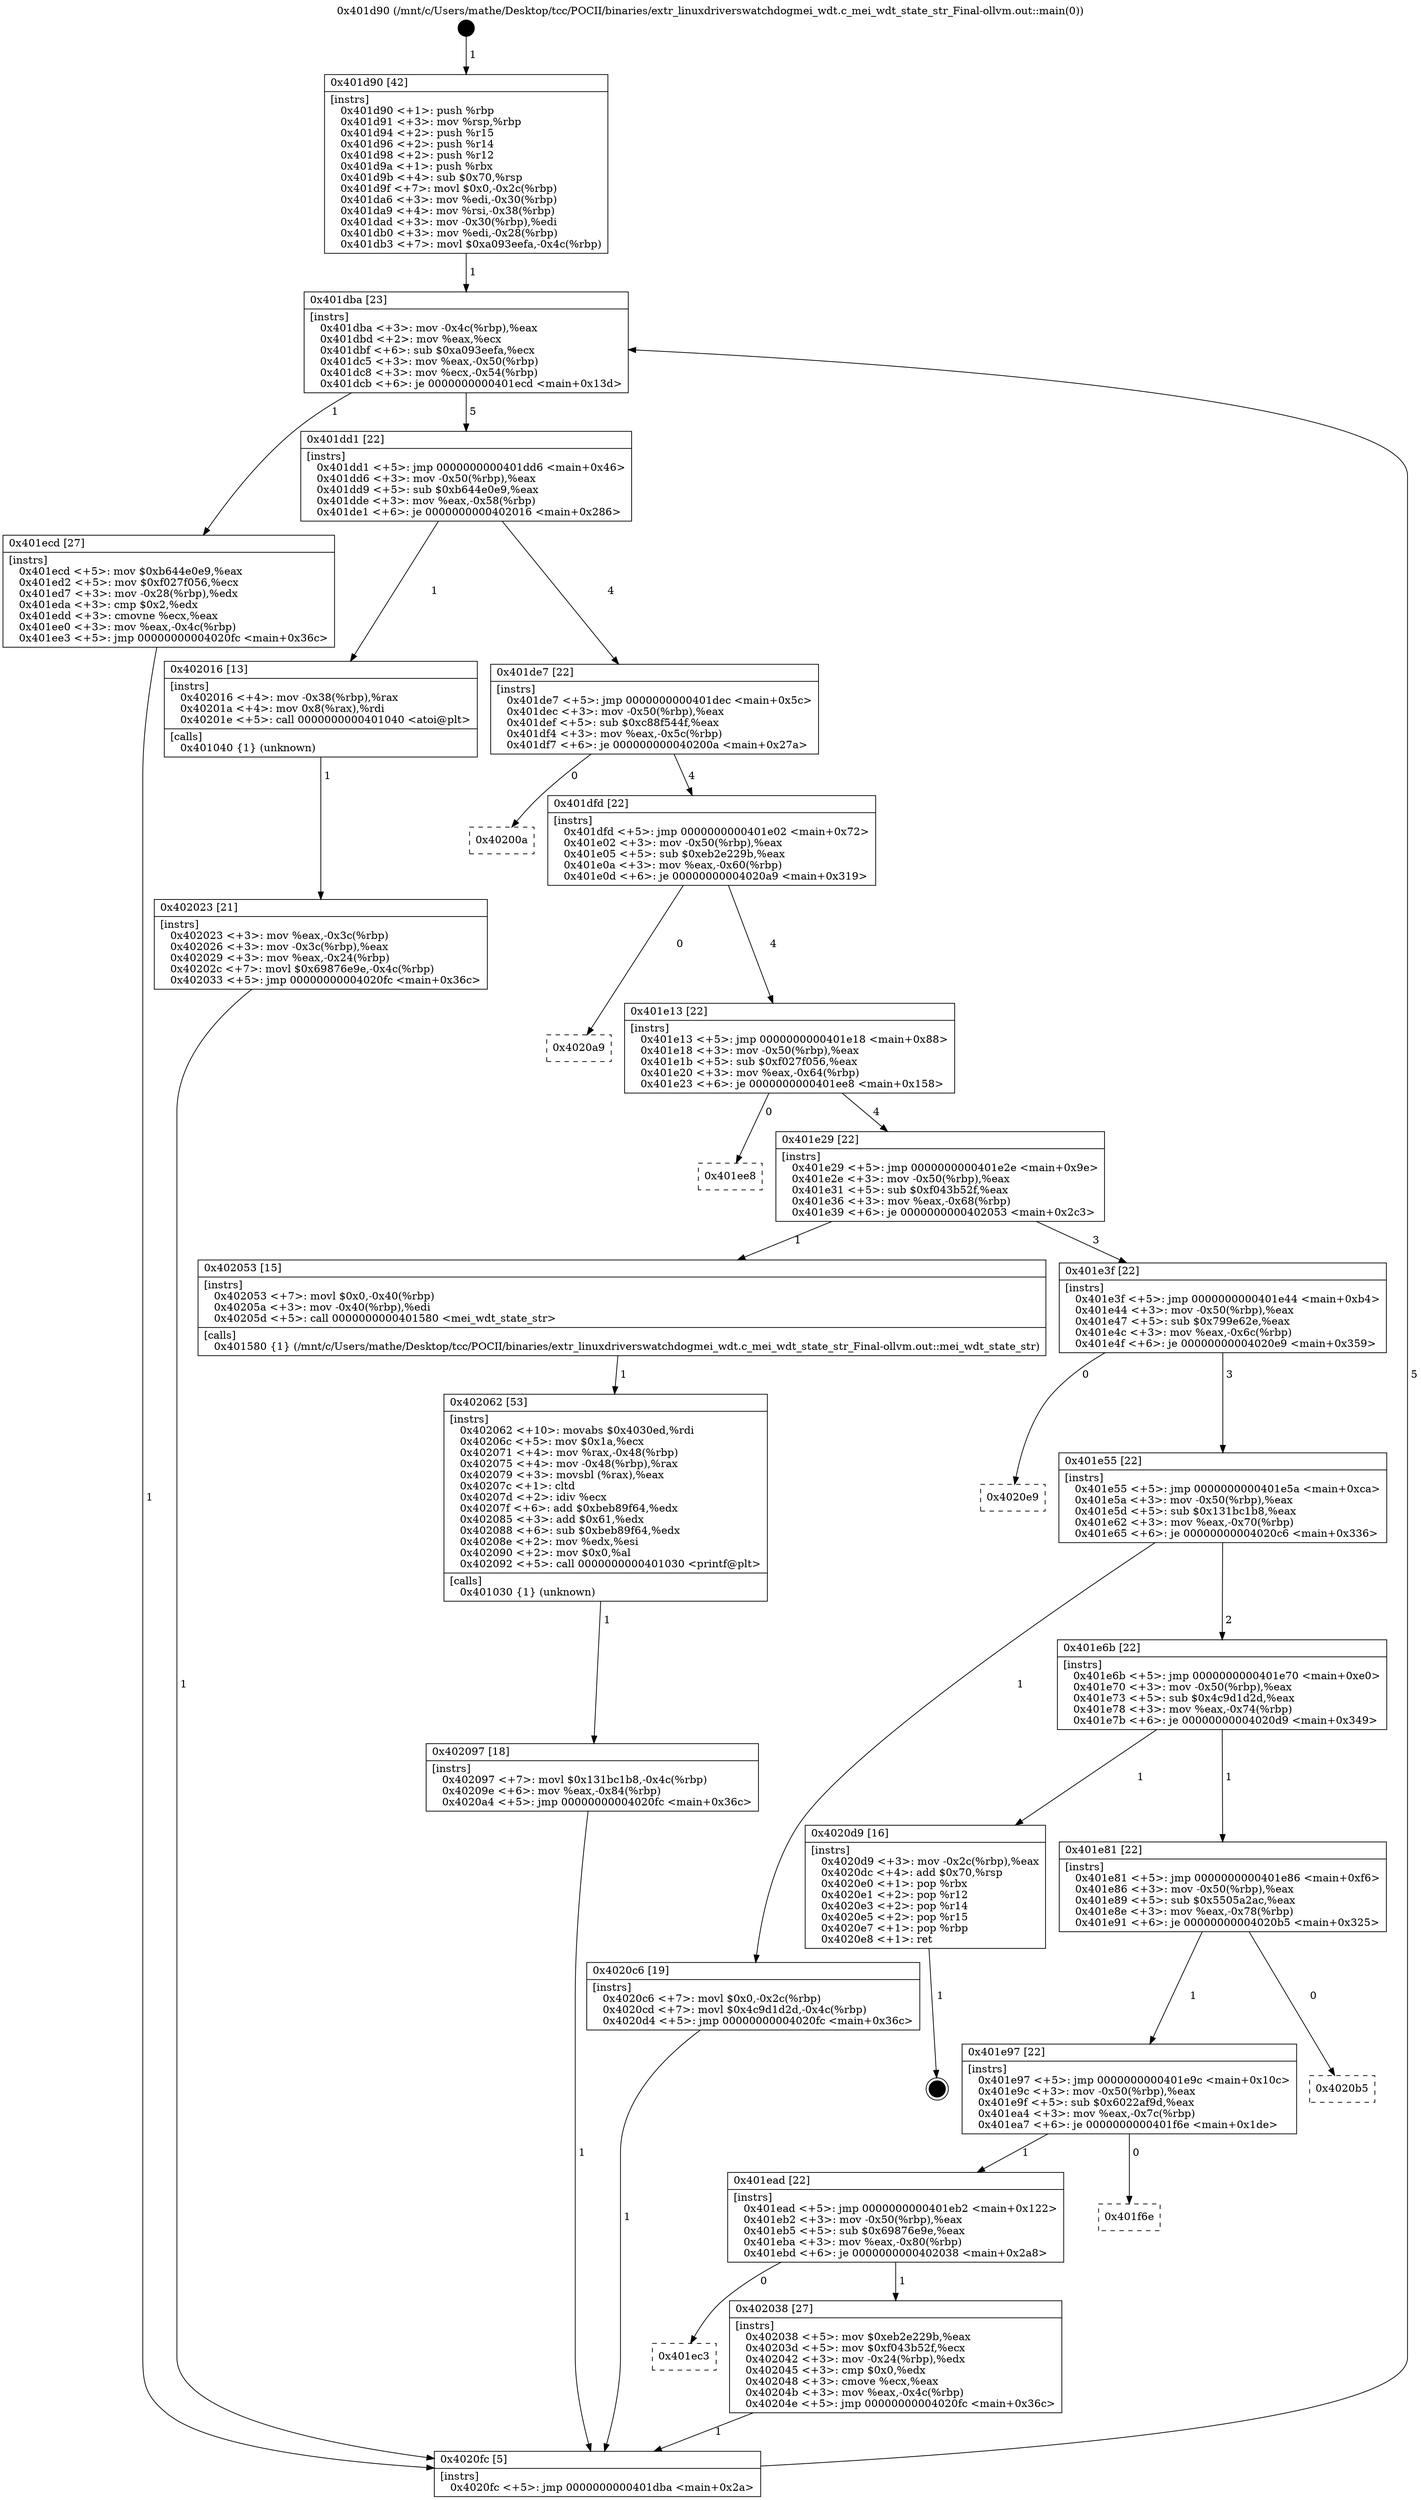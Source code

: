 digraph "0x401d90" {
  label = "0x401d90 (/mnt/c/Users/mathe/Desktop/tcc/POCII/binaries/extr_linuxdriverswatchdogmei_wdt.c_mei_wdt_state_str_Final-ollvm.out::main(0))"
  labelloc = "t"
  node[shape=record]

  Entry [label="",width=0.3,height=0.3,shape=circle,fillcolor=black,style=filled]
  "0x401dba" [label="{
     0x401dba [23]\l
     | [instrs]\l
     &nbsp;&nbsp;0x401dba \<+3\>: mov -0x4c(%rbp),%eax\l
     &nbsp;&nbsp;0x401dbd \<+2\>: mov %eax,%ecx\l
     &nbsp;&nbsp;0x401dbf \<+6\>: sub $0xa093eefa,%ecx\l
     &nbsp;&nbsp;0x401dc5 \<+3\>: mov %eax,-0x50(%rbp)\l
     &nbsp;&nbsp;0x401dc8 \<+3\>: mov %ecx,-0x54(%rbp)\l
     &nbsp;&nbsp;0x401dcb \<+6\>: je 0000000000401ecd \<main+0x13d\>\l
  }"]
  "0x401ecd" [label="{
     0x401ecd [27]\l
     | [instrs]\l
     &nbsp;&nbsp;0x401ecd \<+5\>: mov $0xb644e0e9,%eax\l
     &nbsp;&nbsp;0x401ed2 \<+5\>: mov $0xf027f056,%ecx\l
     &nbsp;&nbsp;0x401ed7 \<+3\>: mov -0x28(%rbp),%edx\l
     &nbsp;&nbsp;0x401eda \<+3\>: cmp $0x2,%edx\l
     &nbsp;&nbsp;0x401edd \<+3\>: cmovne %ecx,%eax\l
     &nbsp;&nbsp;0x401ee0 \<+3\>: mov %eax,-0x4c(%rbp)\l
     &nbsp;&nbsp;0x401ee3 \<+5\>: jmp 00000000004020fc \<main+0x36c\>\l
  }"]
  "0x401dd1" [label="{
     0x401dd1 [22]\l
     | [instrs]\l
     &nbsp;&nbsp;0x401dd1 \<+5\>: jmp 0000000000401dd6 \<main+0x46\>\l
     &nbsp;&nbsp;0x401dd6 \<+3\>: mov -0x50(%rbp),%eax\l
     &nbsp;&nbsp;0x401dd9 \<+5\>: sub $0xb644e0e9,%eax\l
     &nbsp;&nbsp;0x401dde \<+3\>: mov %eax,-0x58(%rbp)\l
     &nbsp;&nbsp;0x401de1 \<+6\>: je 0000000000402016 \<main+0x286\>\l
  }"]
  "0x4020fc" [label="{
     0x4020fc [5]\l
     | [instrs]\l
     &nbsp;&nbsp;0x4020fc \<+5\>: jmp 0000000000401dba \<main+0x2a\>\l
  }"]
  "0x401d90" [label="{
     0x401d90 [42]\l
     | [instrs]\l
     &nbsp;&nbsp;0x401d90 \<+1\>: push %rbp\l
     &nbsp;&nbsp;0x401d91 \<+3\>: mov %rsp,%rbp\l
     &nbsp;&nbsp;0x401d94 \<+2\>: push %r15\l
     &nbsp;&nbsp;0x401d96 \<+2\>: push %r14\l
     &nbsp;&nbsp;0x401d98 \<+2\>: push %r12\l
     &nbsp;&nbsp;0x401d9a \<+1\>: push %rbx\l
     &nbsp;&nbsp;0x401d9b \<+4\>: sub $0x70,%rsp\l
     &nbsp;&nbsp;0x401d9f \<+7\>: movl $0x0,-0x2c(%rbp)\l
     &nbsp;&nbsp;0x401da6 \<+3\>: mov %edi,-0x30(%rbp)\l
     &nbsp;&nbsp;0x401da9 \<+4\>: mov %rsi,-0x38(%rbp)\l
     &nbsp;&nbsp;0x401dad \<+3\>: mov -0x30(%rbp),%edi\l
     &nbsp;&nbsp;0x401db0 \<+3\>: mov %edi,-0x28(%rbp)\l
     &nbsp;&nbsp;0x401db3 \<+7\>: movl $0xa093eefa,-0x4c(%rbp)\l
  }"]
  Exit [label="",width=0.3,height=0.3,shape=circle,fillcolor=black,style=filled,peripheries=2]
  "0x402016" [label="{
     0x402016 [13]\l
     | [instrs]\l
     &nbsp;&nbsp;0x402016 \<+4\>: mov -0x38(%rbp),%rax\l
     &nbsp;&nbsp;0x40201a \<+4\>: mov 0x8(%rax),%rdi\l
     &nbsp;&nbsp;0x40201e \<+5\>: call 0000000000401040 \<atoi@plt\>\l
     | [calls]\l
     &nbsp;&nbsp;0x401040 \{1\} (unknown)\l
  }"]
  "0x401de7" [label="{
     0x401de7 [22]\l
     | [instrs]\l
     &nbsp;&nbsp;0x401de7 \<+5\>: jmp 0000000000401dec \<main+0x5c\>\l
     &nbsp;&nbsp;0x401dec \<+3\>: mov -0x50(%rbp),%eax\l
     &nbsp;&nbsp;0x401def \<+5\>: sub $0xc88f544f,%eax\l
     &nbsp;&nbsp;0x401df4 \<+3\>: mov %eax,-0x5c(%rbp)\l
     &nbsp;&nbsp;0x401df7 \<+6\>: je 000000000040200a \<main+0x27a\>\l
  }"]
  "0x402023" [label="{
     0x402023 [21]\l
     | [instrs]\l
     &nbsp;&nbsp;0x402023 \<+3\>: mov %eax,-0x3c(%rbp)\l
     &nbsp;&nbsp;0x402026 \<+3\>: mov -0x3c(%rbp),%eax\l
     &nbsp;&nbsp;0x402029 \<+3\>: mov %eax,-0x24(%rbp)\l
     &nbsp;&nbsp;0x40202c \<+7\>: movl $0x69876e9e,-0x4c(%rbp)\l
     &nbsp;&nbsp;0x402033 \<+5\>: jmp 00000000004020fc \<main+0x36c\>\l
  }"]
  "0x402097" [label="{
     0x402097 [18]\l
     | [instrs]\l
     &nbsp;&nbsp;0x402097 \<+7\>: movl $0x131bc1b8,-0x4c(%rbp)\l
     &nbsp;&nbsp;0x40209e \<+6\>: mov %eax,-0x84(%rbp)\l
     &nbsp;&nbsp;0x4020a4 \<+5\>: jmp 00000000004020fc \<main+0x36c\>\l
  }"]
  "0x40200a" [label="{
     0x40200a\l
  }", style=dashed]
  "0x401dfd" [label="{
     0x401dfd [22]\l
     | [instrs]\l
     &nbsp;&nbsp;0x401dfd \<+5\>: jmp 0000000000401e02 \<main+0x72\>\l
     &nbsp;&nbsp;0x401e02 \<+3\>: mov -0x50(%rbp),%eax\l
     &nbsp;&nbsp;0x401e05 \<+5\>: sub $0xeb2e229b,%eax\l
     &nbsp;&nbsp;0x401e0a \<+3\>: mov %eax,-0x60(%rbp)\l
     &nbsp;&nbsp;0x401e0d \<+6\>: je 00000000004020a9 \<main+0x319\>\l
  }"]
  "0x402062" [label="{
     0x402062 [53]\l
     | [instrs]\l
     &nbsp;&nbsp;0x402062 \<+10\>: movabs $0x4030ed,%rdi\l
     &nbsp;&nbsp;0x40206c \<+5\>: mov $0x1a,%ecx\l
     &nbsp;&nbsp;0x402071 \<+4\>: mov %rax,-0x48(%rbp)\l
     &nbsp;&nbsp;0x402075 \<+4\>: mov -0x48(%rbp),%rax\l
     &nbsp;&nbsp;0x402079 \<+3\>: movsbl (%rax),%eax\l
     &nbsp;&nbsp;0x40207c \<+1\>: cltd\l
     &nbsp;&nbsp;0x40207d \<+2\>: idiv %ecx\l
     &nbsp;&nbsp;0x40207f \<+6\>: add $0xbeb89f64,%edx\l
     &nbsp;&nbsp;0x402085 \<+3\>: add $0x61,%edx\l
     &nbsp;&nbsp;0x402088 \<+6\>: sub $0xbeb89f64,%edx\l
     &nbsp;&nbsp;0x40208e \<+2\>: mov %edx,%esi\l
     &nbsp;&nbsp;0x402090 \<+2\>: mov $0x0,%al\l
     &nbsp;&nbsp;0x402092 \<+5\>: call 0000000000401030 \<printf@plt\>\l
     | [calls]\l
     &nbsp;&nbsp;0x401030 \{1\} (unknown)\l
  }"]
  "0x4020a9" [label="{
     0x4020a9\l
  }", style=dashed]
  "0x401e13" [label="{
     0x401e13 [22]\l
     | [instrs]\l
     &nbsp;&nbsp;0x401e13 \<+5\>: jmp 0000000000401e18 \<main+0x88\>\l
     &nbsp;&nbsp;0x401e18 \<+3\>: mov -0x50(%rbp),%eax\l
     &nbsp;&nbsp;0x401e1b \<+5\>: sub $0xf027f056,%eax\l
     &nbsp;&nbsp;0x401e20 \<+3\>: mov %eax,-0x64(%rbp)\l
     &nbsp;&nbsp;0x401e23 \<+6\>: je 0000000000401ee8 \<main+0x158\>\l
  }"]
  "0x401ec3" [label="{
     0x401ec3\l
  }", style=dashed]
  "0x401ee8" [label="{
     0x401ee8\l
  }", style=dashed]
  "0x401e29" [label="{
     0x401e29 [22]\l
     | [instrs]\l
     &nbsp;&nbsp;0x401e29 \<+5\>: jmp 0000000000401e2e \<main+0x9e\>\l
     &nbsp;&nbsp;0x401e2e \<+3\>: mov -0x50(%rbp),%eax\l
     &nbsp;&nbsp;0x401e31 \<+5\>: sub $0xf043b52f,%eax\l
     &nbsp;&nbsp;0x401e36 \<+3\>: mov %eax,-0x68(%rbp)\l
     &nbsp;&nbsp;0x401e39 \<+6\>: je 0000000000402053 \<main+0x2c3\>\l
  }"]
  "0x402038" [label="{
     0x402038 [27]\l
     | [instrs]\l
     &nbsp;&nbsp;0x402038 \<+5\>: mov $0xeb2e229b,%eax\l
     &nbsp;&nbsp;0x40203d \<+5\>: mov $0xf043b52f,%ecx\l
     &nbsp;&nbsp;0x402042 \<+3\>: mov -0x24(%rbp),%edx\l
     &nbsp;&nbsp;0x402045 \<+3\>: cmp $0x0,%edx\l
     &nbsp;&nbsp;0x402048 \<+3\>: cmove %ecx,%eax\l
     &nbsp;&nbsp;0x40204b \<+3\>: mov %eax,-0x4c(%rbp)\l
     &nbsp;&nbsp;0x40204e \<+5\>: jmp 00000000004020fc \<main+0x36c\>\l
  }"]
  "0x402053" [label="{
     0x402053 [15]\l
     | [instrs]\l
     &nbsp;&nbsp;0x402053 \<+7\>: movl $0x0,-0x40(%rbp)\l
     &nbsp;&nbsp;0x40205a \<+3\>: mov -0x40(%rbp),%edi\l
     &nbsp;&nbsp;0x40205d \<+5\>: call 0000000000401580 \<mei_wdt_state_str\>\l
     | [calls]\l
     &nbsp;&nbsp;0x401580 \{1\} (/mnt/c/Users/mathe/Desktop/tcc/POCII/binaries/extr_linuxdriverswatchdogmei_wdt.c_mei_wdt_state_str_Final-ollvm.out::mei_wdt_state_str)\l
  }"]
  "0x401e3f" [label="{
     0x401e3f [22]\l
     | [instrs]\l
     &nbsp;&nbsp;0x401e3f \<+5\>: jmp 0000000000401e44 \<main+0xb4\>\l
     &nbsp;&nbsp;0x401e44 \<+3\>: mov -0x50(%rbp),%eax\l
     &nbsp;&nbsp;0x401e47 \<+5\>: sub $0x799e62e,%eax\l
     &nbsp;&nbsp;0x401e4c \<+3\>: mov %eax,-0x6c(%rbp)\l
     &nbsp;&nbsp;0x401e4f \<+6\>: je 00000000004020e9 \<main+0x359\>\l
  }"]
  "0x401ead" [label="{
     0x401ead [22]\l
     | [instrs]\l
     &nbsp;&nbsp;0x401ead \<+5\>: jmp 0000000000401eb2 \<main+0x122\>\l
     &nbsp;&nbsp;0x401eb2 \<+3\>: mov -0x50(%rbp),%eax\l
     &nbsp;&nbsp;0x401eb5 \<+5\>: sub $0x69876e9e,%eax\l
     &nbsp;&nbsp;0x401eba \<+3\>: mov %eax,-0x80(%rbp)\l
     &nbsp;&nbsp;0x401ebd \<+6\>: je 0000000000402038 \<main+0x2a8\>\l
  }"]
  "0x4020e9" [label="{
     0x4020e9\l
  }", style=dashed]
  "0x401e55" [label="{
     0x401e55 [22]\l
     | [instrs]\l
     &nbsp;&nbsp;0x401e55 \<+5\>: jmp 0000000000401e5a \<main+0xca\>\l
     &nbsp;&nbsp;0x401e5a \<+3\>: mov -0x50(%rbp),%eax\l
     &nbsp;&nbsp;0x401e5d \<+5\>: sub $0x131bc1b8,%eax\l
     &nbsp;&nbsp;0x401e62 \<+3\>: mov %eax,-0x70(%rbp)\l
     &nbsp;&nbsp;0x401e65 \<+6\>: je 00000000004020c6 \<main+0x336\>\l
  }"]
  "0x401f6e" [label="{
     0x401f6e\l
  }", style=dashed]
  "0x4020c6" [label="{
     0x4020c6 [19]\l
     | [instrs]\l
     &nbsp;&nbsp;0x4020c6 \<+7\>: movl $0x0,-0x2c(%rbp)\l
     &nbsp;&nbsp;0x4020cd \<+7\>: movl $0x4c9d1d2d,-0x4c(%rbp)\l
     &nbsp;&nbsp;0x4020d4 \<+5\>: jmp 00000000004020fc \<main+0x36c\>\l
  }"]
  "0x401e6b" [label="{
     0x401e6b [22]\l
     | [instrs]\l
     &nbsp;&nbsp;0x401e6b \<+5\>: jmp 0000000000401e70 \<main+0xe0\>\l
     &nbsp;&nbsp;0x401e70 \<+3\>: mov -0x50(%rbp),%eax\l
     &nbsp;&nbsp;0x401e73 \<+5\>: sub $0x4c9d1d2d,%eax\l
     &nbsp;&nbsp;0x401e78 \<+3\>: mov %eax,-0x74(%rbp)\l
     &nbsp;&nbsp;0x401e7b \<+6\>: je 00000000004020d9 \<main+0x349\>\l
  }"]
  "0x401e97" [label="{
     0x401e97 [22]\l
     | [instrs]\l
     &nbsp;&nbsp;0x401e97 \<+5\>: jmp 0000000000401e9c \<main+0x10c\>\l
     &nbsp;&nbsp;0x401e9c \<+3\>: mov -0x50(%rbp),%eax\l
     &nbsp;&nbsp;0x401e9f \<+5\>: sub $0x6022af9d,%eax\l
     &nbsp;&nbsp;0x401ea4 \<+3\>: mov %eax,-0x7c(%rbp)\l
     &nbsp;&nbsp;0x401ea7 \<+6\>: je 0000000000401f6e \<main+0x1de\>\l
  }"]
  "0x4020d9" [label="{
     0x4020d9 [16]\l
     | [instrs]\l
     &nbsp;&nbsp;0x4020d9 \<+3\>: mov -0x2c(%rbp),%eax\l
     &nbsp;&nbsp;0x4020dc \<+4\>: add $0x70,%rsp\l
     &nbsp;&nbsp;0x4020e0 \<+1\>: pop %rbx\l
     &nbsp;&nbsp;0x4020e1 \<+2\>: pop %r12\l
     &nbsp;&nbsp;0x4020e3 \<+2\>: pop %r14\l
     &nbsp;&nbsp;0x4020e5 \<+2\>: pop %r15\l
     &nbsp;&nbsp;0x4020e7 \<+1\>: pop %rbp\l
     &nbsp;&nbsp;0x4020e8 \<+1\>: ret\l
  }"]
  "0x401e81" [label="{
     0x401e81 [22]\l
     | [instrs]\l
     &nbsp;&nbsp;0x401e81 \<+5\>: jmp 0000000000401e86 \<main+0xf6\>\l
     &nbsp;&nbsp;0x401e86 \<+3\>: mov -0x50(%rbp),%eax\l
     &nbsp;&nbsp;0x401e89 \<+5\>: sub $0x5505a2ac,%eax\l
     &nbsp;&nbsp;0x401e8e \<+3\>: mov %eax,-0x78(%rbp)\l
     &nbsp;&nbsp;0x401e91 \<+6\>: je 00000000004020b5 \<main+0x325\>\l
  }"]
  "0x4020b5" [label="{
     0x4020b5\l
  }", style=dashed]
  Entry -> "0x401d90" [label=" 1"]
  "0x401dba" -> "0x401ecd" [label=" 1"]
  "0x401dba" -> "0x401dd1" [label=" 5"]
  "0x401ecd" -> "0x4020fc" [label=" 1"]
  "0x401d90" -> "0x401dba" [label=" 1"]
  "0x4020fc" -> "0x401dba" [label=" 5"]
  "0x4020d9" -> Exit [label=" 1"]
  "0x401dd1" -> "0x402016" [label=" 1"]
  "0x401dd1" -> "0x401de7" [label=" 4"]
  "0x402016" -> "0x402023" [label=" 1"]
  "0x402023" -> "0x4020fc" [label=" 1"]
  "0x4020c6" -> "0x4020fc" [label=" 1"]
  "0x401de7" -> "0x40200a" [label=" 0"]
  "0x401de7" -> "0x401dfd" [label=" 4"]
  "0x402097" -> "0x4020fc" [label=" 1"]
  "0x401dfd" -> "0x4020a9" [label=" 0"]
  "0x401dfd" -> "0x401e13" [label=" 4"]
  "0x402062" -> "0x402097" [label=" 1"]
  "0x401e13" -> "0x401ee8" [label=" 0"]
  "0x401e13" -> "0x401e29" [label=" 4"]
  "0x402053" -> "0x402062" [label=" 1"]
  "0x401e29" -> "0x402053" [label=" 1"]
  "0x401e29" -> "0x401e3f" [label=" 3"]
  "0x402038" -> "0x4020fc" [label=" 1"]
  "0x401e3f" -> "0x4020e9" [label=" 0"]
  "0x401e3f" -> "0x401e55" [label=" 3"]
  "0x401ead" -> "0x402038" [label=" 1"]
  "0x401e55" -> "0x4020c6" [label=" 1"]
  "0x401e55" -> "0x401e6b" [label=" 2"]
  "0x401ead" -> "0x401ec3" [label=" 0"]
  "0x401e6b" -> "0x4020d9" [label=" 1"]
  "0x401e6b" -> "0x401e81" [label=" 1"]
  "0x401e97" -> "0x401f6e" [label=" 0"]
  "0x401e81" -> "0x4020b5" [label=" 0"]
  "0x401e81" -> "0x401e97" [label=" 1"]
  "0x401e97" -> "0x401ead" [label=" 1"]
}
